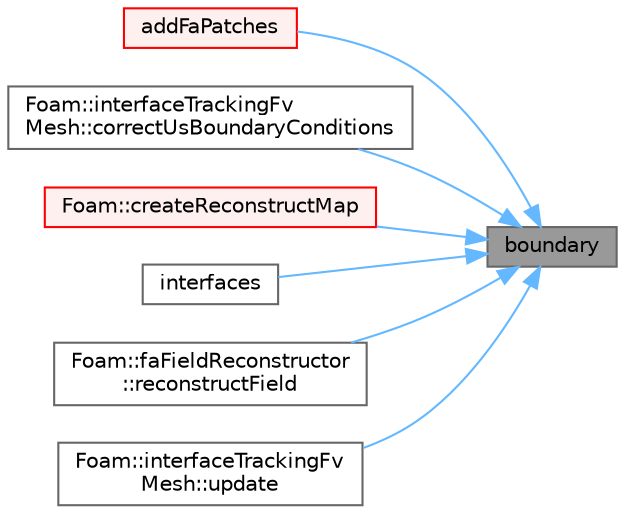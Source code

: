 digraph "boundary"
{
 // LATEX_PDF_SIZE
  bgcolor="transparent";
  edge [fontname=Helvetica,fontsize=10,labelfontname=Helvetica,labelfontsize=10];
  node [fontname=Helvetica,fontsize=10,shape=box,height=0.2,width=0.4];
  rankdir="RL";
  Node1 [id="Node000001",label="boundary",height=0.2,width=0.4,color="gray40", fillcolor="grey60", style="filled", fontcolor="black",tooltip=" "];
  Node1 -> Node2 [id="edge1_Node000001_Node000002",dir="back",color="steelblue1",style="solid",tooltip=" "];
  Node2 [id="Node000002",label="addFaPatches",height=0.2,width=0.4,color="red", fillcolor="#FFF0F0", style="filled",URL="$classFoam_1_1faMesh.html#ac66e95810494eb6fd516eecf3e2a13df",tooltip=" "];
  Node1 -> Node5 [id="edge2_Node000001_Node000005",dir="back",color="steelblue1",style="solid",tooltip=" "];
  Node5 [id="Node000005",label="Foam::interfaceTrackingFv\lMesh::correctUsBoundaryConditions",height=0.2,width=0.4,color="grey40", fillcolor="white", style="filled",URL="$classFoam_1_1interfaceTrackingFvMesh.html#a1406f4f6f2fed69bf8b64ebe6af01fc4",tooltip=" "];
  Node1 -> Node6 [id="edge3_Node000001_Node000006",dir="back",color="steelblue1",style="solid",tooltip=" "];
  Node6 [id="Node000006",label="Foam::createReconstructMap",height=0.2,width=0.4,color="red", fillcolor="#FFF0F0", style="filled",URL="$namespaceFoam.html#a6328825e7cbeceaa942b6af209620f8c",tooltip=" "];
  Node1 -> Node9 [id="edge4_Node000001_Node000009",dir="back",color="steelblue1",style="solid",tooltip=" "];
  Node9 [id="Node000009",label="interfaces",height=0.2,width=0.4,color="grey40", fillcolor="white", style="filled",URL="$classFoam_1_1faMesh.html#a9c7fa7830073e60b4ab1696f1fff3d25",tooltip=" "];
  Node1 -> Node10 [id="edge5_Node000001_Node000010",dir="back",color="steelblue1",style="solid",tooltip=" "];
  Node10 [id="Node000010",label="Foam::faFieldReconstructor\l::reconstructField",height=0.2,width=0.4,color="grey40", fillcolor="white", style="filled",URL="$classFoam_1_1faFieldReconstructor.html#a029c724e0e642f5b841d9d15b4d16e1d",tooltip=" "];
  Node1 -> Node11 [id="edge6_Node000001_Node000011",dir="back",color="steelblue1",style="solid",tooltip=" "];
  Node11 [id="Node000011",label="Foam::interfaceTrackingFv\lMesh::update",height=0.2,width=0.4,color="grey40", fillcolor="white", style="filled",URL="$classFoam_1_1interfaceTrackingFvMesh.html#aa2aac016e2bf7b5bd2b271786c2791aa",tooltip=" "];
}
